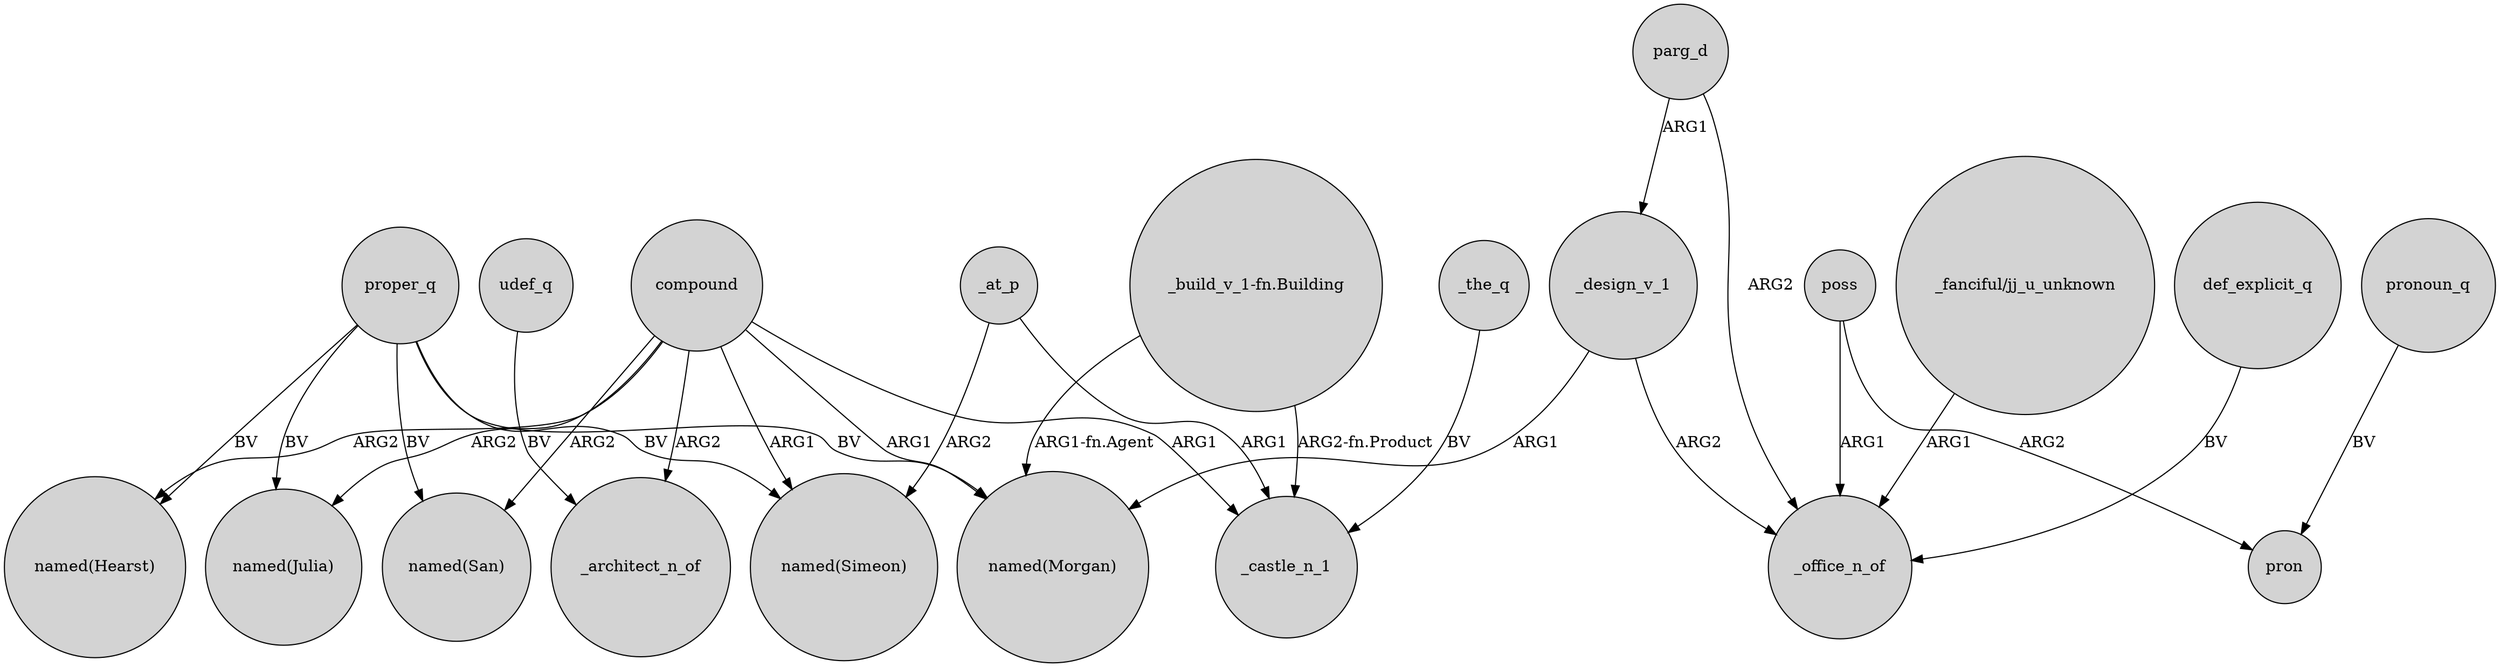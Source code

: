 digraph {
	node [shape=circle style=filled]
	udef_q -> _architect_n_of [label=BV]
	parg_d -> _office_n_of [label=ARG2]
	proper_q -> "named(Simeon)" [label=BV]
	compound -> "named(Simeon)" [label=ARG1]
	compound -> _architect_n_of [label=ARG2]
	poss -> pron [label=ARG2]
	"_fanciful/jj_u_unknown" -> _office_n_of [label=ARG1]
	compound -> "named(San)" [label=ARG2]
	_the_q -> _castle_n_1 [label=BV]
	proper_q -> "named(Julia)" [label=BV]
	_design_v_1 -> _office_n_of [label=ARG2]
	def_explicit_q -> _office_n_of [label=BV]
	proper_q -> "named(Morgan)" [label=BV]
	compound -> "named(Julia)" [label=ARG2]
	compound -> _castle_n_1 [label=ARG1]
	_at_p -> _castle_n_1 [label=ARG1]
	"_build_v_1-fn.Building" -> _castle_n_1 [label="ARG2-fn.Product"]
	pronoun_q -> pron [label=BV]
	_at_p -> "named(Simeon)" [label=ARG2]
	poss -> _office_n_of [label=ARG1]
	proper_q -> "named(Hearst)" [label=BV]
	parg_d -> _design_v_1 [label=ARG1]
	compound -> "named(Morgan)" [label=ARG1]
	_design_v_1 -> "named(Morgan)" [label=ARG1]
	proper_q -> "named(San)" [label=BV]
	"_build_v_1-fn.Building" -> "named(Morgan)" [label="ARG1-fn.Agent"]
	compound -> "named(Hearst)" [label=ARG2]
}
